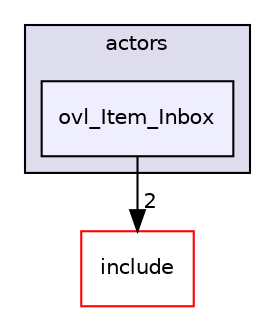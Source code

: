 digraph "src/overlays/actors/ovl_Item_Inbox" {
  compound=true
  node [ fontsize="10", fontname="Helvetica"];
  edge [ labelfontsize="10", labelfontname="Helvetica"];
  subgraph clusterdir_e93473484be31ce7bcb356bd643a22f8 {
    graph [ bgcolor="#ddddee", pencolor="black", label="actors" fontname="Helvetica", fontsize="10", URL="dir_e93473484be31ce7bcb356bd643a22f8.html"]
  dir_050c0e8dcded5cda46f0dfc5632effbc [shape=box, label="ovl_Item_Inbox", style="filled", fillcolor="#eeeeff", pencolor="black", URL="dir_050c0e8dcded5cda46f0dfc5632effbc.html"];
  }
  dir_d44c64559bbebec7f509842c48db8b23 [shape=box label="include" fillcolor="white" style="filled" color="red" URL="dir_d44c64559bbebec7f509842c48db8b23.html"];
  dir_050c0e8dcded5cda46f0dfc5632effbc->dir_d44c64559bbebec7f509842c48db8b23 [headlabel="2", labeldistance=1.5 headhref="dir_000397_000000.html"];
}
